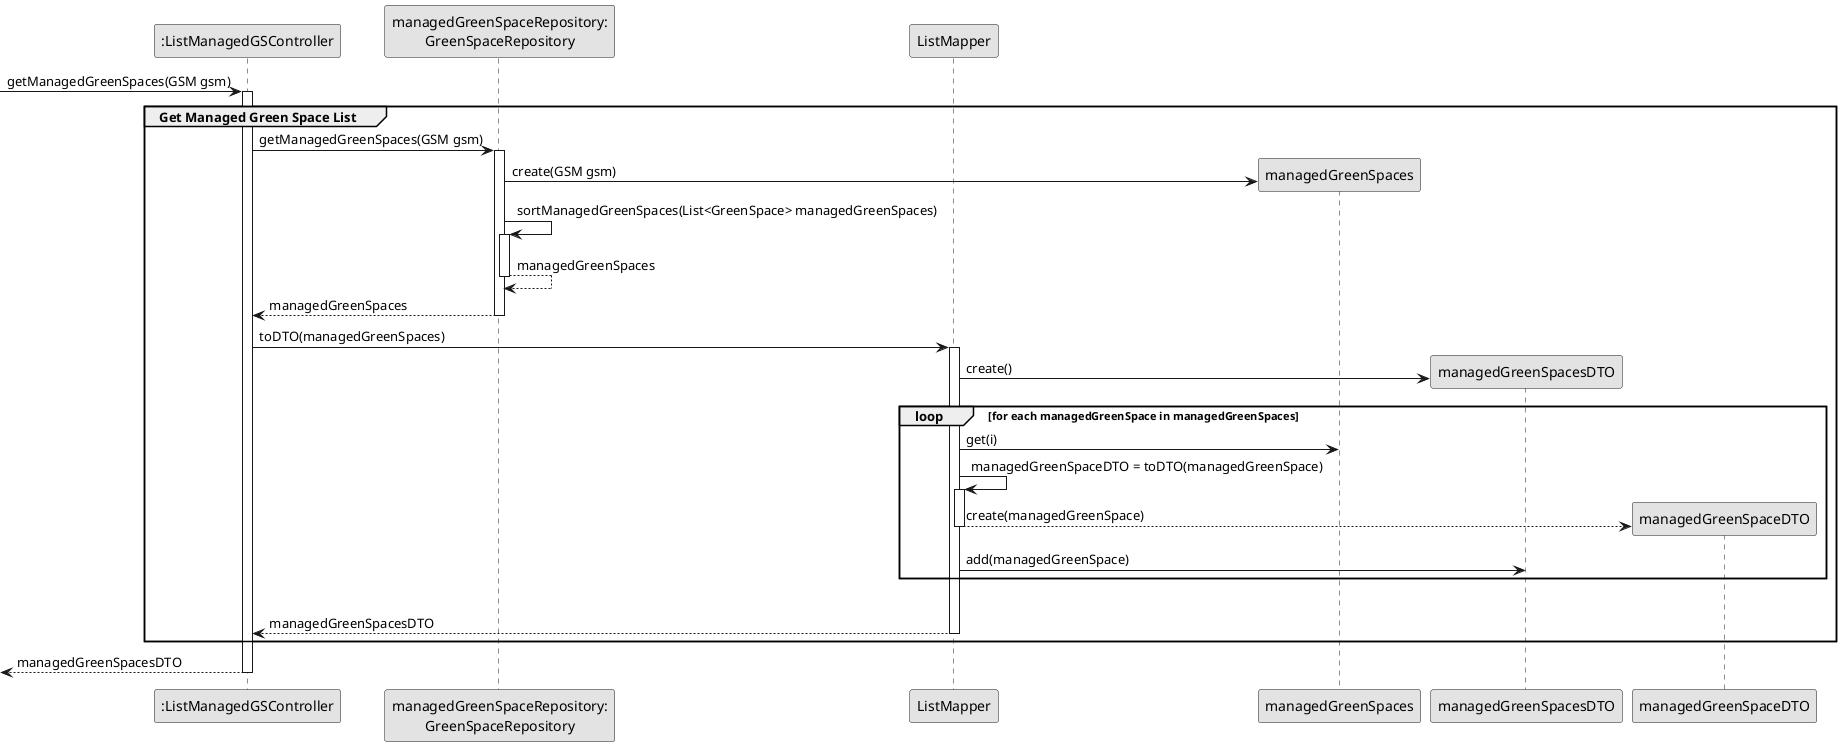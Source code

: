 @startuml
skinparam monochrome true
skinparam packageStyle rectangle
skinparam shadowing false



participant ":ListManagedGSController" as CTRL
participant "managedGreenSpaceRepository:\nGreenSpaceRepository" as GSR
participant "ListMapper" as LM
participant "managedGreenSpaces" as GS
participant "managedGreenSpacesDTO" as GSDTO
participant "managedGreenSpaceDTO" as GDTO

        -> CTRL :  getManagedGreenSpaces(GSM gsm)
                  activate CTRL
    group Get Managed Green Space List



                       CTRL -> GSR :  getManagedGreenSpaces(GSM gsm)
                       activate GSR

                       GSR -> GS**: create(GSM gsm)
                       
                       GSR -> GSR: sortManagedGreenSpaces(List<GreenSpace> managedGreenSpaces)
                                                       activate GSR

                       GSR --> GSR: managedGreenSpaces
                                                       deactivate GSR
                    

                     

                     GSR --> CTRL: managedGreenSpaces
                     deactivate GSR

                     CTRL -> LM: toDTO(managedGreenSpaces)
                     activate LM

                     LM -> GSDTO**: create()

                     loop for each managedGreenSpace in managedGreenSpaces

                     LM -> GS: get(i)

                     LM -> LM: managedGreenSpaceDTO = toDTO(managedGreenSpace)
                     activate LM

                     LM --> GDTO**: create(managedGreenSpace)
                     deactivate LM

                     LM -> GSDTO: add(managedGreenSpace)
                     end



                     |||

                         LM --> CTRL : managedGreenSpacesDTO
                         deactivate LM


    end

    <-- CTRL : managedGreenSpacesDTO
deactivate CTRL


@enduml